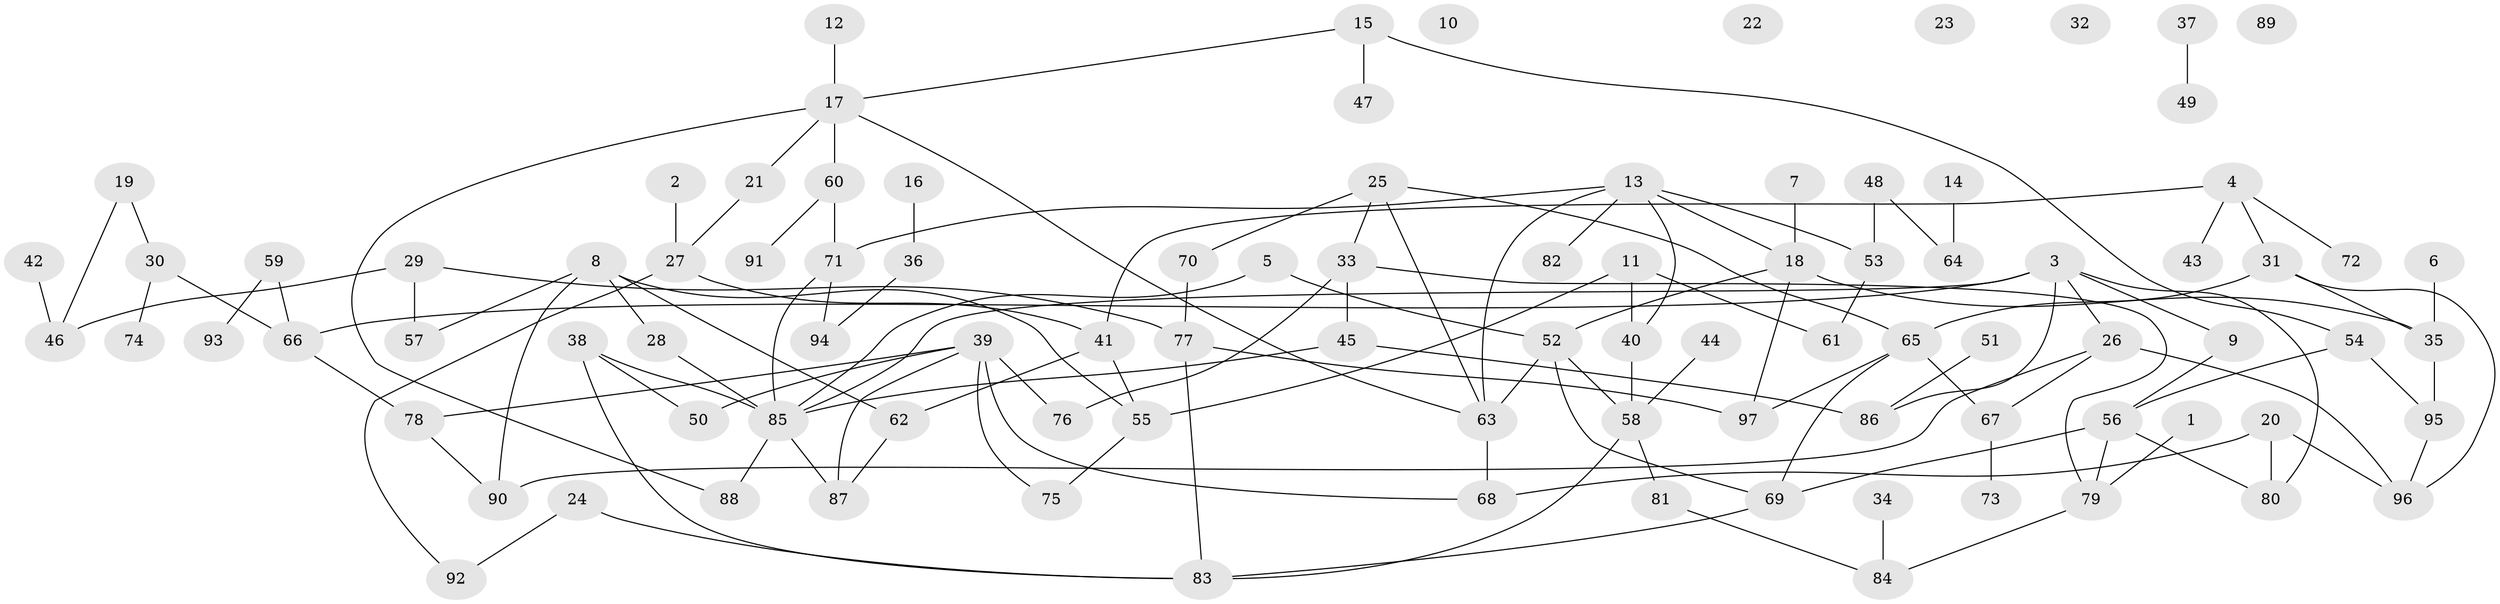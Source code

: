 // Generated by graph-tools (version 1.1) at 2025/49/03/09/25 03:49:05]
// undirected, 97 vertices, 131 edges
graph export_dot {
graph [start="1"]
  node [color=gray90,style=filled];
  1;
  2;
  3;
  4;
  5;
  6;
  7;
  8;
  9;
  10;
  11;
  12;
  13;
  14;
  15;
  16;
  17;
  18;
  19;
  20;
  21;
  22;
  23;
  24;
  25;
  26;
  27;
  28;
  29;
  30;
  31;
  32;
  33;
  34;
  35;
  36;
  37;
  38;
  39;
  40;
  41;
  42;
  43;
  44;
  45;
  46;
  47;
  48;
  49;
  50;
  51;
  52;
  53;
  54;
  55;
  56;
  57;
  58;
  59;
  60;
  61;
  62;
  63;
  64;
  65;
  66;
  67;
  68;
  69;
  70;
  71;
  72;
  73;
  74;
  75;
  76;
  77;
  78;
  79;
  80;
  81;
  82;
  83;
  84;
  85;
  86;
  87;
  88;
  89;
  90;
  91;
  92;
  93;
  94;
  95;
  96;
  97;
  1 -- 79;
  2 -- 27;
  3 -- 9;
  3 -- 26;
  3 -- 66;
  3 -- 80;
  3 -- 85;
  3 -- 86;
  4 -- 31;
  4 -- 41;
  4 -- 43;
  4 -- 72;
  5 -- 52;
  5 -- 85;
  6 -- 35;
  7 -- 18;
  8 -- 28;
  8 -- 55;
  8 -- 57;
  8 -- 62;
  8 -- 90;
  9 -- 56;
  11 -- 40;
  11 -- 55;
  11 -- 61;
  12 -- 17;
  13 -- 18;
  13 -- 40;
  13 -- 53;
  13 -- 63;
  13 -- 71;
  13 -- 82;
  14 -- 64;
  15 -- 17;
  15 -- 47;
  15 -- 54;
  16 -- 36;
  17 -- 21;
  17 -- 60;
  17 -- 63;
  17 -- 88;
  18 -- 35;
  18 -- 52;
  18 -- 97;
  19 -- 30;
  19 -- 46;
  20 -- 68;
  20 -- 80;
  20 -- 96;
  21 -- 27;
  24 -- 83;
  24 -- 92;
  25 -- 33;
  25 -- 63;
  25 -- 65;
  25 -- 70;
  26 -- 67;
  26 -- 90;
  26 -- 96;
  27 -- 41;
  27 -- 92;
  28 -- 85;
  29 -- 46;
  29 -- 57;
  29 -- 77;
  30 -- 66;
  30 -- 74;
  31 -- 35;
  31 -- 65;
  31 -- 96;
  33 -- 45;
  33 -- 76;
  33 -- 79;
  34 -- 84;
  35 -- 95;
  36 -- 94;
  37 -- 49;
  38 -- 50;
  38 -- 83;
  38 -- 85;
  39 -- 50;
  39 -- 68;
  39 -- 75;
  39 -- 76;
  39 -- 78;
  39 -- 87;
  40 -- 58;
  41 -- 55;
  41 -- 62;
  42 -- 46;
  44 -- 58;
  45 -- 85;
  45 -- 86;
  48 -- 53;
  48 -- 64;
  51 -- 86;
  52 -- 58;
  52 -- 63;
  52 -- 69;
  53 -- 61;
  54 -- 56;
  54 -- 95;
  55 -- 75;
  56 -- 69;
  56 -- 79;
  56 -- 80;
  58 -- 81;
  58 -- 83;
  59 -- 66;
  59 -- 93;
  60 -- 71;
  60 -- 91;
  62 -- 87;
  63 -- 68;
  65 -- 67;
  65 -- 69;
  65 -- 97;
  66 -- 78;
  67 -- 73;
  69 -- 83;
  70 -- 77;
  71 -- 85;
  71 -- 94;
  77 -- 83;
  77 -- 97;
  78 -- 90;
  79 -- 84;
  81 -- 84;
  85 -- 87;
  85 -- 88;
  95 -- 96;
}
